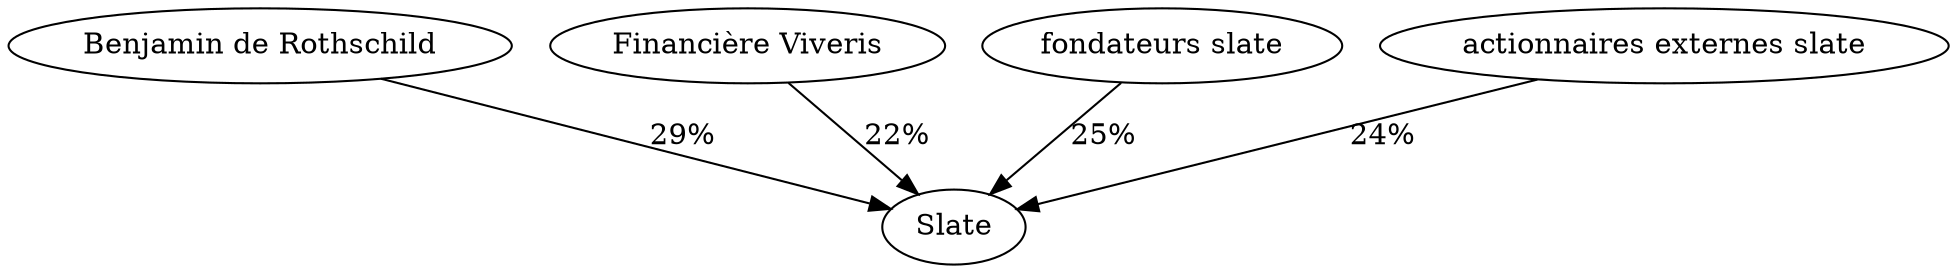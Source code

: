 digraph G {
  "Benjamin de Rothschild" -> "Slate" [label="29%"];
  "Financière Viveris" -> "Slate" [label="22%"];
  "fondateurs slate" -> "Slate" [label="25%"];
  "actionnaires externes slate" -> "Slate" [label="24%"];
}